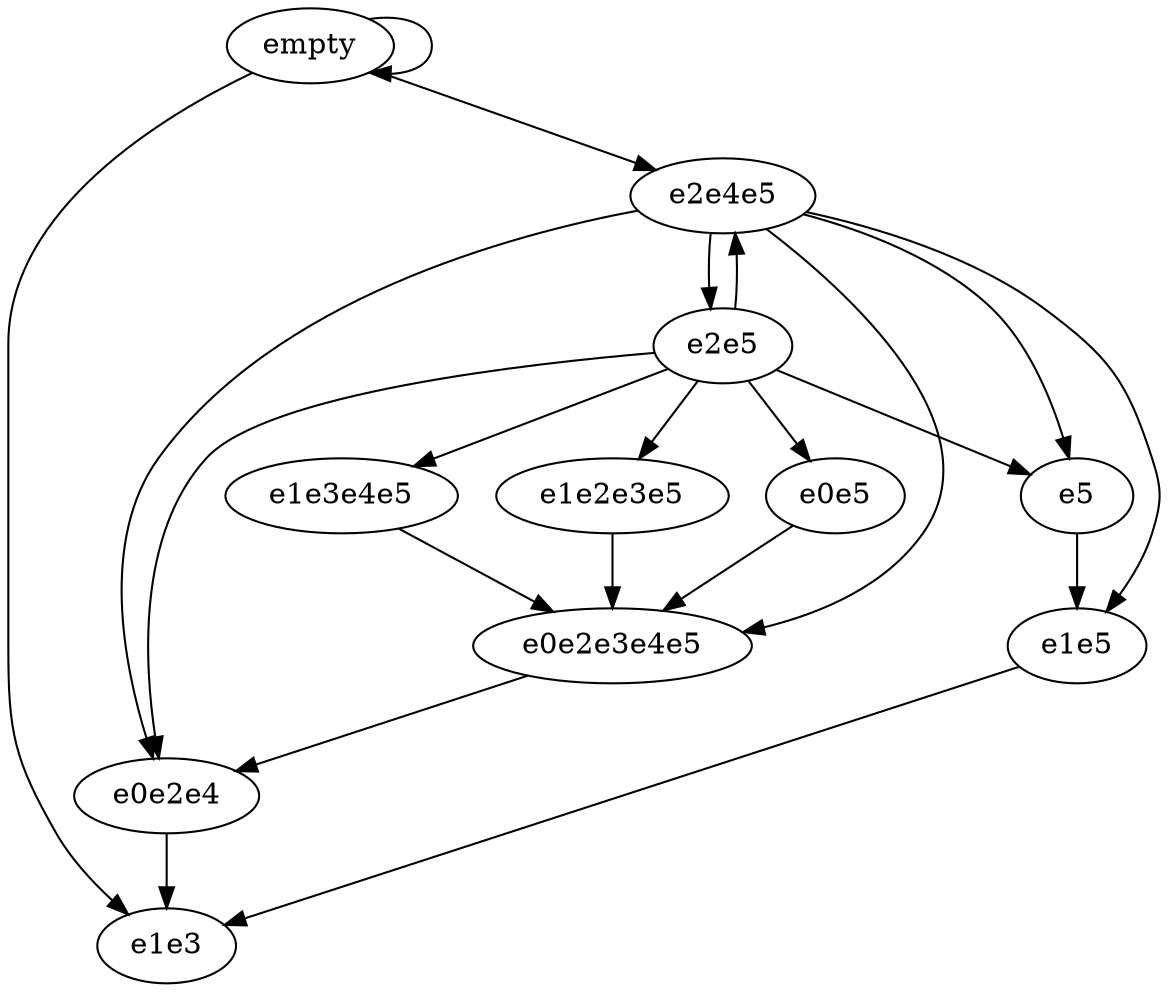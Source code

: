 strict digraph {
  empty->empty;
  empty->e1e3;
  empty->e2e4e5;
  empty->e1e3;
  e2e4e5->e1e5;
  e2e4e5->e0e2e3e4e5;
  e2e4e5->e5;
  e2e4e5->e0e2e4;
  e2e4e5->e2e5;
  e2e5->e0e5;
  e2e5->e1e3e4e5;
  e2e5->e1e2e3e5;
  e2e5->e5;
  e2e5->e2e4e5;
  e2e5->e0e2e4;
  e0e2e4->e1e3;
  e5->e1e5;
  e1e5->e1e3;
  e1e2e3e5->e0e2e3e4e5;
  e0e2e3e4e5->e0e2e4;
  e1e3e4e5->e0e2e3e4e5;
  e0e5->e0e2e3e4e5;
  e0e2e4->e1e3;
  e5->e1e5;
  e0e2e3e4e5->e0e2e4;
  e1e5->e1e3;
}